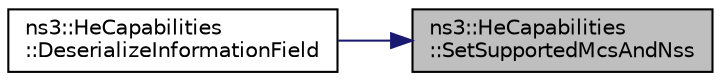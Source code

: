 digraph "ns3::HeCapabilities::SetSupportedMcsAndNss"
{
 // LATEX_PDF_SIZE
  edge [fontname="Helvetica",fontsize="10",labelfontname="Helvetica",labelfontsize="10"];
  node [fontname="Helvetica",fontsize="10",shape=record];
  rankdir="RL";
  Node1 [label="ns3::HeCapabilities\l::SetSupportedMcsAndNss",height=0.2,width=0.4,color="black", fillcolor="grey75", style="filled", fontcolor="black",tooltip="Set the MCS and NSS field in the HE Capabilities information element."];
  Node1 -> Node2 [dir="back",color="midnightblue",fontsize="10",style="solid",fontname="Helvetica"];
  Node2 [label="ns3::HeCapabilities\l::DeserializeInformationField",height=0.2,width=0.4,color="black", fillcolor="white", style="filled",URL="$classns3_1_1_he_capabilities.html#abe136c82493c270542f2dec0c7f2c849",tooltip="Deserialize information (i.e., the body of the IE, not including the Element ID and length octets)"];
}
